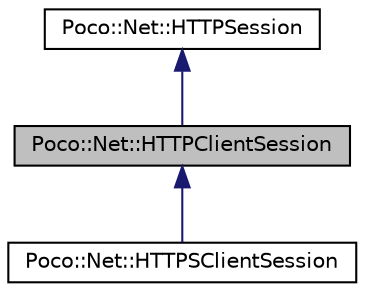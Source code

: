 digraph "Poco::Net::HTTPClientSession"
{
 // LATEX_PDF_SIZE
  edge [fontname="Helvetica",fontsize="10",labelfontname="Helvetica",labelfontsize="10"];
  node [fontname="Helvetica",fontsize="10",shape=record];
  Node1 [label="Poco::Net::HTTPClientSession",height=0.2,width=0.4,color="black", fillcolor="grey75", style="filled", fontcolor="black",tooltip=" "];
  Node2 -> Node1 [dir="back",color="midnightblue",fontsize="10",style="solid"];
  Node2 [label="Poco::Net::HTTPSession",height=0.2,width=0.4,color="black", fillcolor="white", style="filled",URL="$classPoco_1_1Net_1_1HTTPSession.html",tooltip=" "];
  Node1 -> Node3 [dir="back",color="midnightblue",fontsize="10",style="solid"];
  Node3 [label="Poco::Net::HTTPSClientSession",height=0.2,width=0.4,color="black", fillcolor="white", style="filled",URL="$classPoco_1_1Net_1_1HTTPSClientSession.html",tooltip=" "];
}
